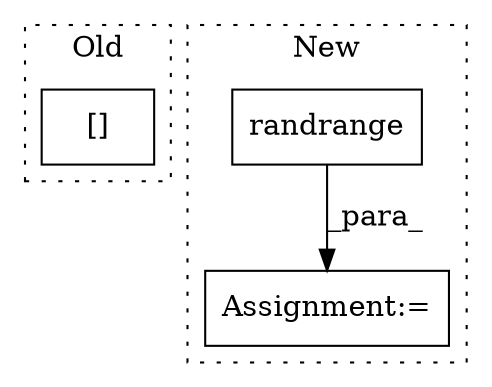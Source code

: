 digraph G {
subgraph cluster0 {
1 [label="[]" a="2" s="3466,3475" l="8,1" shape="box"];
label = "Old";
style="dotted";
}
subgraph cluster1 {
2 [label="randrange" a="32" s="2196,2217" l="10,1" shape="box"];
3 [label="Assignment:=" a="7" s="2158" l="1" shape="box"];
label = "New";
style="dotted";
}
2 -> 3 [label="_para_"];
}